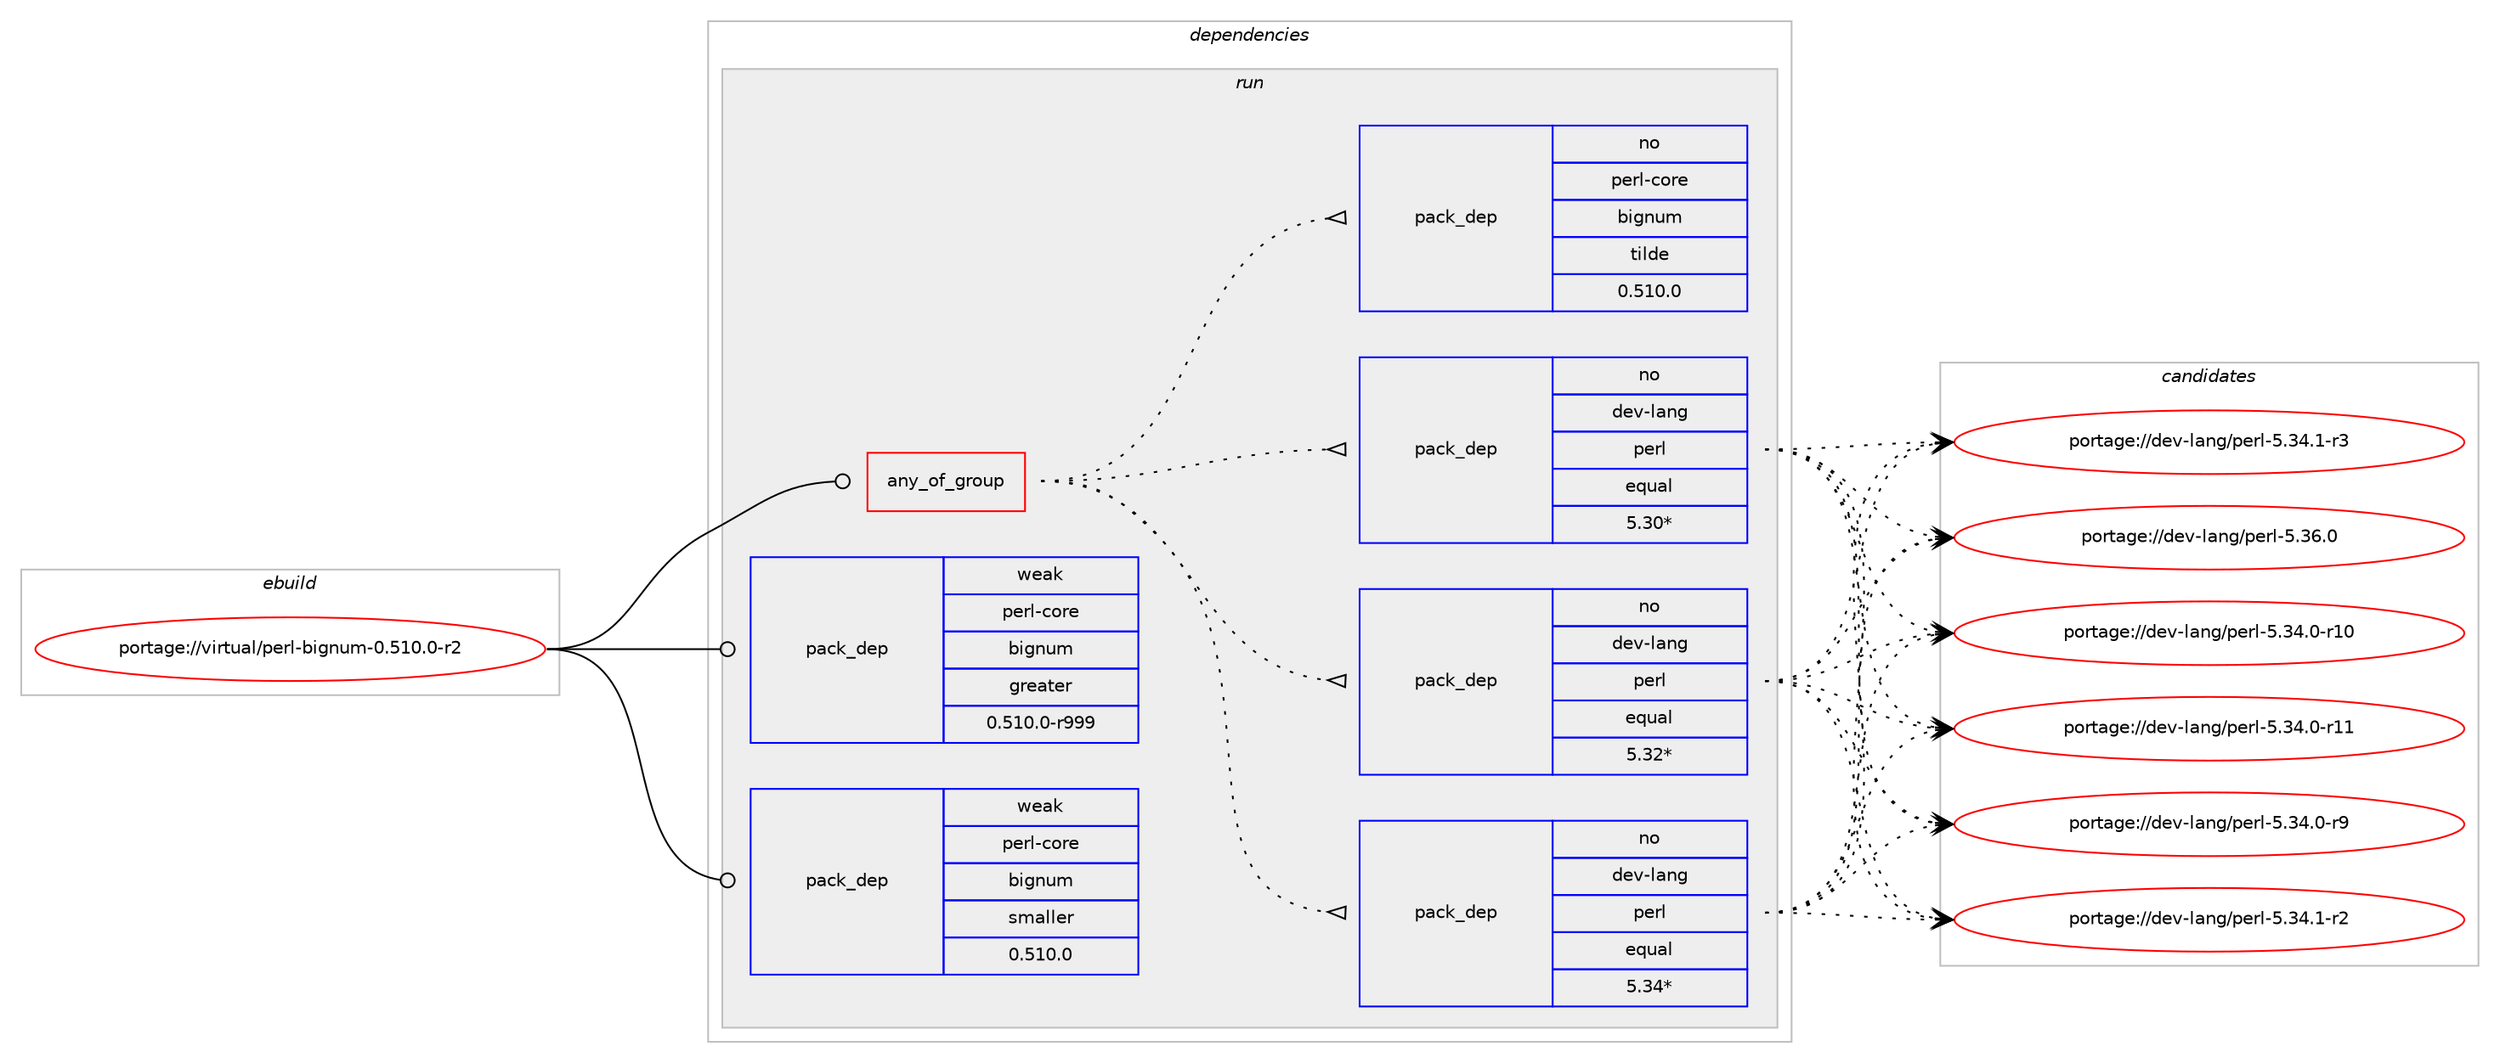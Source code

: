 digraph prolog {

# *************
# Graph options
# *************

newrank=true;
concentrate=true;
compound=true;
graph [rankdir=LR,fontname=Helvetica,fontsize=10,ranksep=1.5];#, ranksep=2.5, nodesep=0.2];
edge  [arrowhead=vee];
node  [fontname=Helvetica,fontsize=10];

# **********
# The ebuild
# **********

subgraph cluster_leftcol {
color=gray;
rank=same;
label=<<i>ebuild</i>>;
id [label="portage://virtual/perl-bignum-0.510.0-r2", color=red, width=4, href="../virtual/perl-bignum-0.510.0-r2.svg"];
}

# ****************
# The dependencies
# ****************

subgraph cluster_midcol {
color=gray;
label=<<i>dependencies</i>>;
subgraph cluster_compile {
fillcolor="#eeeeee";
style=filled;
label=<<i>compile</i>>;
}
subgraph cluster_compileandrun {
fillcolor="#eeeeee";
style=filled;
label=<<i>compile and run</i>>;
}
subgraph cluster_run {
fillcolor="#eeeeee";
style=filled;
label=<<i>run</i>>;
subgraph any38 {
dependency456 [label=<<TABLE BORDER="0" CELLBORDER="1" CELLSPACING="0" CELLPADDING="4"><TR><TD CELLPADDING="10">any_of_group</TD></TR></TABLE>>, shape=none, color=red];subgraph pack231 {
dependency457 [label=<<TABLE BORDER="0" CELLBORDER="1" CELLSPACING="0" CELLPADDING="4" WIDTH="220"><TR><TD ROWSPAN="6" CELLPADDING="30">pack_dep</TD></TR><TR><TD WIDTH="110">no</TD></TR><TR><TD>dev-lang</TD></TR><TR><TD>perl</TD></TR><TR><TD>equal</TD></TR><TR><TD>5.34*</TD></TR></TABLE>>, shape=none, color=blue];
}
dependency456:e -> dependency457:w [weight=20,style="dotted",arrowhead="oinv"];
subgraph pack232 {
dependency458 [label=<<TABLE BORDER="0" CELLBORDER="1" CELLSPACING="0" CELLPADDING="4" WIDTH="220"><TR><TD ROWSPAN="6" CELLPADDING="30">pack_dep</TD></TR><TR><TD WIDTH="110">no</TD></TR><TR><TD>dev-lang</TD></TR><TR><TD>perl</TD></TR><TR><TD>equal</TD></TR><TR><TD>5.32*</TD></TR></TABLE>>, shape=none, color=blue];
}
dependency456:e -> dependency458:w [weight=20,style="dotted",arrowhead="oinv"];
subgraph pack233 {
dependency459 [label=<<TABLE BORDER="0" CELLBORDER="1" CELLSPACING="0" CELLPADDING="4" WIDTH="220"><TR><TD ROWSPAN="6" CELLPADDING="30">pack_dep</TD></TR><TR><TD WIDTH="110">no</TD></TR><TR><TD>dev-lang</TD></TR><TR><TD>perl</TD></TR><TR><TD>equal</TD></TR><TR><TD>5.30*</TD></TR></TABLE>>, shape=none, color=blue];
}
dependency456:e -> dependency459:w [weight=20,style="dotted",arrowhead="oinv"];
subgraph pack234 {
dependency460 [label=<<TABLE BORDER="0" CELLBORDER="1" CELLSPACING="0" CELLPADDING="4" WIDTH="220"><TR><TD ROWSPAN="6" CELLPADDING="30">pack_dep</TD></TR><TR><TD WIDTH="110">no</TD></TR><TR><TD>perl-core</TD></TR><TR><TD>bignum</TD></TR><TR><TD>tilde</TD></TR><TR><TD>0.510.0</TD></TR></TABLE>>, shape=none, color=blue];
}
dependency456:e -> dependency460:w [weight=20,style="dotted",arrowhead="oinv"];
}
id:e -> dependency456:w [weight=20,style="solid",arrowhead="odot"];
# *** BEGIN UNKNOWN DEPENDENCY TYPE (TODO) ***
# id -> package_dependency(portage://virtual/perl-bignum-0.510.0-r2,run,no,dev-lang,perl,none,[,,],any_same_slot,[])
# *** END UNKNOWN DEPENDENCY TYPE (TODO) ***

subgraph pack235 {
dependency461 [label=<<TABLE BORDER="0" CELLBORDER="1" CELLSPACING="0" CELLPADDING="4" WIDTH="220"><TR><TD ROWSPAN="6" CELLPADDING="30">pack_dep</TD></TR><TR><TD WIDTH="110">weak</TD></TR><TR><TD>perl-core</TD></TR><TR><TD>bignum</TD></TR><TR><TD>greater</TD></TR><TR><TD>0.510.0-r999</TD></TR></TABLE>>, shape=none, color=blue];
}
id:e -> dependency461:w [weight=20,style="solid",arrowhead="odot"];
subgraph pack236 {
dependency462 [label=<<TABLE BORDER="0" CELLBORDER="1" CELLSPACING="0" CELLPADDING="4" WIDTH="220"><TR><TD ROWSPAN="6" CELLPADDING="30">pack_dep</TD></TR><TR><TD WIDTH="110">weak</TD></TR><TR><TD>perl-core</TD></TR><TR><TD>bignum</TD></TR><TR><TD>smaller</TD></TR><TR><TD>0.510.0</TD></TR></TABLE>>, shape=none, color=blue];
}
id:e -> dependency462:w [weight=20,style="solid",arrowhead="odot"];
}
}

# **************
# The candidates
# **************

subgraph cluster_choices {
rank=same;
color=gray;
label=<<i>candidates</i>>;

subgraph choice231 {
color=black;
nodesep=1;
choice10010111845108971101034711210111410845534651524648451144948 [label="portage://dev-lang/perl-5.34.0-r10", color=red, width=4,href="../dev-lang/perl-5.34.0-r10.svg"];
choice10010111845108971101034711210111410845534651524648451144949 [label="portage://dev-lang/perl-5.34.0-r11", color=red, width=4,href="../dev-lang/perl-5.34.0-r11.svg"];
choice100101118451089711010347112101114108455346515246484511457 [label="portage://dev-lang/perl-5.34.0-r9", color=red, width=4,href="../dev-lang/perl-5.34.0-r9.svg"];
choice100101118451089711010347112101114108455346515246494511450 [label="portage://dev-lang/perl-5.34.1-r2", color=red, width=4,href="../dev-lang/perl-5.34.1-r2.svg"];
choice100101118451089711010347112101114108455346515246494511451 [label="portage://dev-lang/perl-5.34.1-r3", color=red, width=4,href="../dev-lang/perl-5.34.1-r3.svg"];
choice10010111845108971101034711210111410845534651544648 [label="portage://dev-lang/perl-5.36.0", color=red, width=4,href="../dev-lang/perl-5.36.0.svg"];
dependency457:e -> choice10010111845108971101034711210111410845534651524648451144948:w [style=dotted,weight="100"];
dependency457:e -> choice10010111845108971101034711210111410845534651524648451144949:w [style=dotted,weight="100"];
dependency457:e -> choice100101118451089711010347112101114108455346515246484511457:w [style=dotted,weight="100"];
dependency457:e -> choice100101118451089711010347112101114108455346515246494511450:w [style=dotted,weight="100"];
dependency457:e -> choice100101118451089711010347112101114108455346515246494511451:w [style=dotted,weight="100"];
dependency457:e -> choice10010111845108971101034711210111410845534651544648:w [style=dotted,weight="100"];
}
subgraph choice232 {
color=black;
nodesep=1;
choice10010111845108971101034711210111410845534651524648451144948 [label="portage://dev-lang/perl-5.34.0-r10", color=red, width=4,href="../dev-lang/perl-5.34.0-r10.svg"];
choice10010111845108971101034711210111410845534651524648451144949 [label="portage://dev-lang/perl-5.34.0-r11", color=red, width=4,href="../dev-lang/perl-5.34.0-r11.svg"];
choice100101118451089711010347112101114108455346515246484511457 [label="portage://dev-lang/perl-5.34.0-r9", color=red, width=4,href="../dev-lang/perl-5.34.0-r9.svg"];
choice100101118451089711010347112101114108455346515246494511450 [label="portage://dev-lang/perl-5.34.1-r2", color=red, width=4,href="../dev-lang/perl-5.34.1-r2.svg"];
choice100101118451089711010347112101114108455346515246494511451 [label="portage://dev-lang/perl-5.34.1-r3", color=red, width=4,href="../dev-lang/perl-5.34.1-r3.svg"];
choice10010111845108971101034711210111410845534651544648 [label="portage://dev-lang/perl-5.36.0", color=red, width=4,href="../dev-lang/perl-5.36.0.svg"];
dependency458:e -> choice10010111845108971101034711210111410845534651524648451144948:w [style=dotted,weight="100"];
dependency458:e -> choice10010111845108971101034711210111410845534651524648451144949:w [style=dotted,weight="100"];
dependency458:e -> choice100101118451089711010347112101114108455346515246484511457:w [style=dotted,weight="100"];
dependency458:e -> choice100101118451089711010347112101114108455346515246494511450:w [style=dotted,weight="100"];
dependency458:e -> choice100101118451089711010347112101114108455346515246494511451:w [style=dotted,weight="100"];
dependency458:e -> choice10010111845108971101034711210111410845534651544648:w [style=dotted,weight="100"];
}
subgraph choice233 {
color=black;
nodesep=1;
choice10010111845108971101034711210111410845534651524648451144948 [label="portage://dev-lang/perl-5.34.0-r10", color=red, width=4,href="../dev-lang/perl-5.34.0-r10.svg"];
choice10010111845108971101034711210111410845534651524648451144949 [label="portage://dev-lang/perl-5.34.0-r11", color=red, width=4,href="../dev-lang/perl-5.34.0-r11.svg"];
choice100101118451089711010347112101114108455346515246484511457 [label="portage://dev-lang/perl-5.34.0-r9", color=red, width=4,href="../dev-lang/perl-5.34.0-r9.svg"];
choice100101118451089711010347112101114108455346515246494511450 [label="portage://dev-lang/perl-5.34.1-r2", color=red, width=4,href="../dev-lang/perl-5.34.1-r2.svg"];
choice100101118451089711010347112101114108455346515246494511451 [label="portage://dev-lang/perl-5.34.1-r3", color=red, width=4,href="../dev-lang/perl-5.34.1-r3.svg"];
choice10010111845108971101034711210111410845534651544648 [label="portage://dev-lang/perl-5.36.0", color=red, width=4,href="../dev-lang/perl-5.36.0.svg"];
dependency459:e -> choice10010111845108971101034711210111410845534651524648451144948:w [style=dotted,weight="100"];
dependency459:e -> choice10010111845108971101034711210111410845534651524648451144949:w [style=dotted,weight="100"];
dependency459:e -> choice100101118451089711010347112101114108455346515246484511457:w [style=dotted,weight="100"];
dependency459:e -> choice100101118451089711010347112101114108455346515246494511450:w [style=dotted,weight="100"];
dependency459:e -> choice100101118451089711010347112101114108455346515246494511451:w [style=dotted,weight="100"];
dependency459:e -> choice10010111845108971101034711210111410845534651544648:w [style=dotted,weight="100"];
}
subgraph choice234 {
color=black;
nodesep=1;
}
subgraph choice235 {
color=black;
nodesep=1;
}
subgraph choice236 {
color=black;
nodesep=1;
}
}

}
